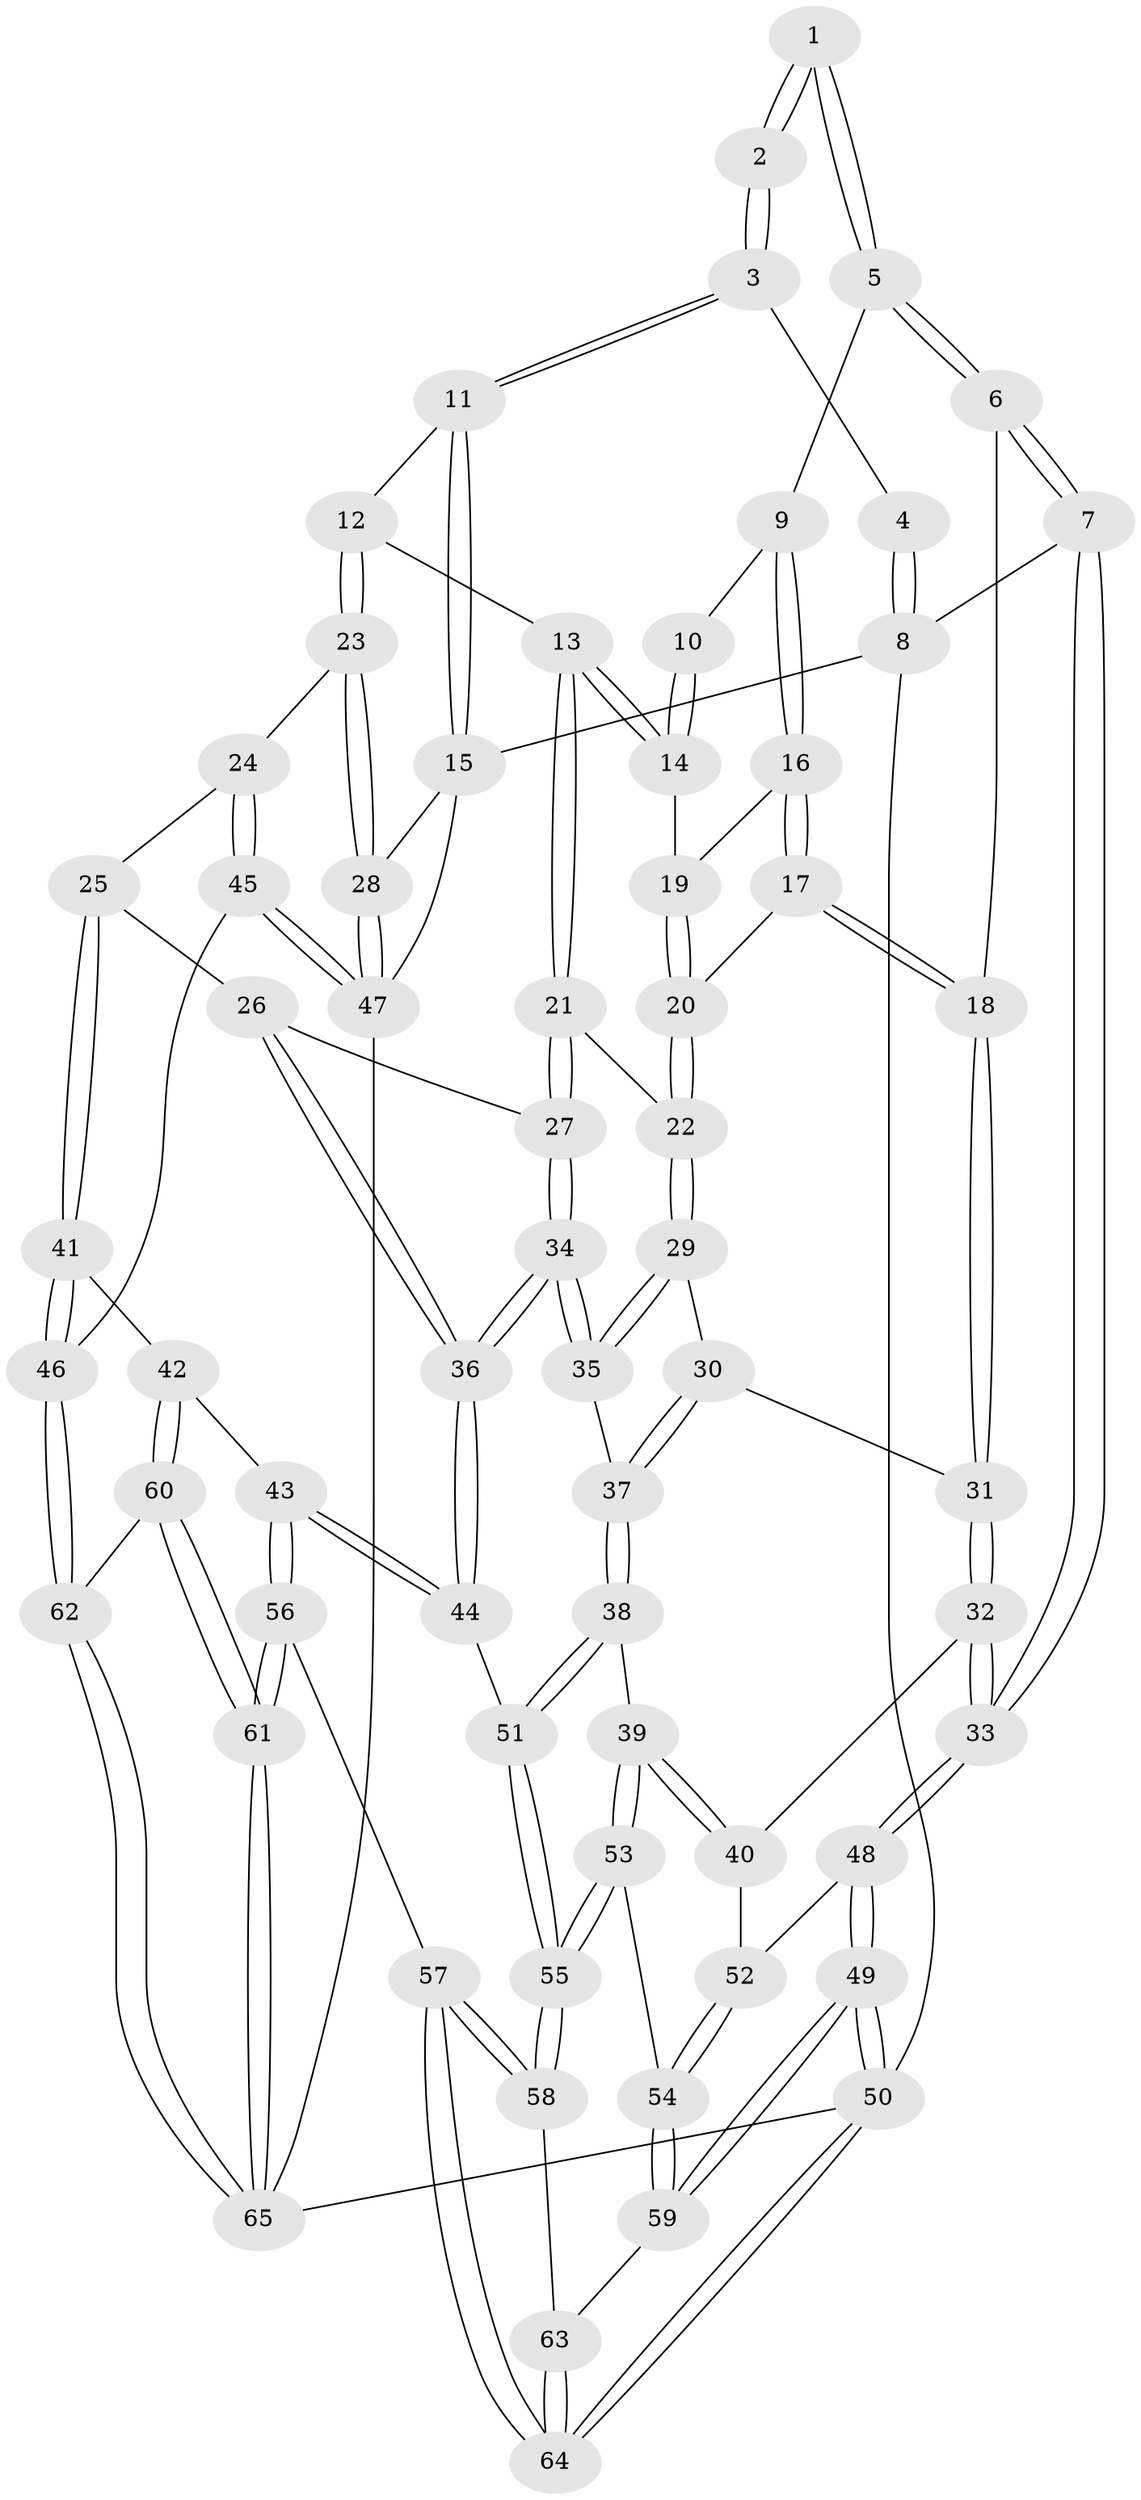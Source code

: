 // coarse degree distribution, {2: 0.21212121212121213, 3: 0.45454545454545453, 4: 0.24242424242424243, 5: 0.09090909090909091}
// Generated by graph-tools (version 1.1) at 2025/54/03/04/25 22:54:42]
// undirected, 65 vertices, 159 edges
graph export_dot {
  node [color=gray90,style=filled];
  1 [pos="+0.2434242215465935+0.136448680023719"];
  2 [pos="+0.5496706041942174+0"];
  3 [pos="+0.6098047807287403+0"];
  4 [pos="+0.02763891192486287+0"];
  5 [pos="+0.21800910715279126+0.1900376861647997"];
  6 [pos="+0.07976816276981193+0.19605022728574675"];
  7 [pos="+0+0.18064951566492243"];
  8 [pos="+0+0"];
  9 [pos="+0.2357085751283516+0.2169809929409796"];
  10 [pos="+0.43874371175443205+0.16447680790994335"];
  11 [pos="+0.7540401422821943+0"];
  12 [pos="+0.7399707825443769+0.07173496070849776"];
  13 [pos="+0.5285643242075799+0.3216484949170387"];
  14 [pos="+0.38826800660034094+0.2759320799142049"];
  15 [pos="+1+0"];
  16 [pos="+0.24055895326307727+0.22688891010016193"];
  17 [pos="+0.22171520275226045+0.3206621741818733"];
  18 [pos="+0.2056295379524444+0.3612792089591543"];
  19 [pos="+0.37567170885175805+0.28729855712469626"];
  20 [pos="+0.3700933019690149+0.33143046359592954"];
  21 [pos="+0.5125534259450486+0.3958377358905393"];
  22 [pos="+0.37124476315294447+0.4120346948643349"];
  23 [pos="+0.7826921346685017+0.36299833281767535"];
  24 [pos="+0.7712633681332869+0.42187466690061803"];
  25 [pos="+0.729449754543617+0.4488481085154247"];
  26 [pos="+0.6614508767689375+0.45514638666754387"];
  27 [pos="+0.5537964794495183+0.4436182480134741"];
  28 [pos="+1+0.38427430228885506"];
  29 [pos="+0.3704481022847077+0.41314967887671983"];
  30 [pos="+0.22615648002947766+0.4612825354946918"];
  31 [pos="+0.18513283060376906+0.4414037055822636"];
  32 [pos="+0+0.45488508000202355"];
  33 [pos="+0+0.4229928554254514"];
  34 [pos="+0.4698562623795804+0.586660978210154"];
  35 [pos="+0.43584994138382493+0.5543356754011565"];
  36 [pos="+0.49262507801566546+0.6660409404524348"];
  37 [pos="+0.2598225963699114+0.5631722224744679"];
  38 [pos="+0.25569493125021053+0.6660795497265306"];
  39 [pos="+0.2207444627002292+0.6901078144425022"];
  40 [pos="+0.15397103208798332+0.6493804221009025"];
  41 [pos="+0.6688198368832606+0.6112311270232282"];
  42 [pos="+0.5624983650005569+0.7332604334119545"];
  43 [pos="+0.5143325512710162+0.7234341471456994"];
  44 [pos="+0.49943344893986286+0.7160572440087608"];
  45 [pos="+1+0.7005618545644949"];
  46 [pos="+0.970263636536689+0.7200154859973266"];
  47 [pos="+1+0.6985176416945419"];
  48 [pos="+0+0.5762921937057147"];
  49 [pos="+0+0.9682398396449244"];
  50 [pos="+0+1"];
  51 [pos="+0.4661002706220482+0.7256042526714318"];
  52 [pos="+0.002379215915014424+0.7055448172889672"];
  53 [pos="+0.17116746952930287+0.7987794278433512"];
  54 [pos="+0.11545588364594545+0.7991698767047528"];
  55 [pos="+0.27313940621565047+0.9518121335389979"];
  56 [pos="+0.447043958621993+1"];
  57 [pos="+0.28937324251877666+1"];
  58 [pos="+0.2780886908586926+1"];
  59 [pos="+0.025537289779005573+0.8856916118808164"];
  60 [pos="+0.6309531086846593+0.7865158808124477"];
  61 [pos="+0.6474892550085596+1"];
  62 [pos="+0.8927275086841979+0.7815279676342441"];
  63 [pos="+0.04707280440861117+0.9113883798786152"];
  64 [pos="+0.021014349386344708+1"];
  65 [pos="+0.7580858225048293+1"];
  1 -- 2;
  1 -- 2;
  1 -- 5;
  1 -- 5;
  2 -- 3;
  2 -- 3;
  3 -- 4;
  3 -- 11;
  3 -- 11;
  4 -- 8;
  4 -- 8;
  5 -- 6;
  5 -- 6;
  5 -- 9;
  6 -- 7;
  6 -- 7;
  6 -- 18;
  7 -- 8;
  7 -- 33;
  7 -- 33;
  8 -- 15;
  8 -- 50;
  9 -- 10;
  9 -- 16;
  9 -- 16;
  10 -- 14;
  10 -- 14;
  11 -- 12;
  11 -- 15;
  11 -- 15;
  12 -- 13;
  12 -- 23;
  12 -- 23;
  13 -- 14;
  13 -- 14;
  13 -- 21;
  13 -- 21;
  14 -- 19;
  15 -- 28;
  15 -- 47;
  16 -- 17;
  16 -- 17;
  16 -- 19;
  17 -- 18;
  17 -- 18;
  17 -- 20;
  18 -- 31;
  18 -- 31;
  19 -- 20;
  19 -- 20;
  20 -- 22;
  20 -- 22;
  21 -- 22;
  21 -- 27;
  21 -- 27;
  22 -- 29;
  22 -- 29;
  23 -- 24;
  23 -- 28;
  23 -- 28;
  24 -- 25;
  24 -- 45;
  24 -- 45;
  25 -- 26;
  25 -- 41;
  25 -- 41;
  26 -- 27;
  26 -- 36;
  26 -- 36;
  27 -- 34;
  27 -- 34;
  28 -- 47;
  28 -- 47;
  29 -- 30;
  29 -- 35;
  29 -- 35;
  30 -- 31;
  30 -- 37;
  30 -- 37;
  31 -- 32;
  31 -- 32;
  32 -- 33;
  32 -- 33;
  32 -- 40;
  33 -- 48;
  33 -- 48;
  34 -- 35;
  34 -- 35;
  34 -- 36;
  34 -- 36;
  35 -- 37;
  36 -- 44;
  36 -- 44;
  37 -- 38;
  37 -- 38;
  38 -- 39;
  38 -- 51;
  38 -- 51;
  39 -- 40;
  39 -- 40;
  39 -- 53;
  39 -- 53;
  40 -- 52;
  41 -- 42;
  41 -- 46;
  41 -- 46;
  42 -- 43;
  42 -- 60;
  42 -- 60;
  43 -- 44;
  43 -- 44;
  43 -- 56;
  43 -- 56;
  44 -- 51;
  45 -- 46;
  45 -- 47;
  45 -- 47;
  46 -- 62;
  46 -- 62;
  47 -- 65;
  48 -- 49;
  48 -- 49;
  48 -- 52;
  49 -- 50;
  49 -- 50;
  49 -- 59;
  49 -- 59;
  50 -- 64;
  50 -- 64;
  50 -- 65;
  51 -- 55;
  51 -- 55;
  52 -- 54;
  52 -- 54;
  53 -- 54;
  53 -- 55;
  53 -- 55;
  54 -- 59;
  54 -- 59;
  55 -- 58;
  55 -- 58;
  56 -- 57;
  56 -- 61;
  56 -- 61;
  57 -- 58;
  57 -- 58;
  57 -- 64;
  57 -- 64;
  58 -- 63;
  59 -- 63;
  60 -- 61;
  60 -- 61;
  60 -- 62;
  61 -- 65;
  61 -- 65;
  62 -- 65;
  62 -- 65;
  63 -- 64;
  63 -- 64;
}
